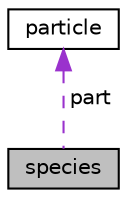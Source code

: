 digraph "species"
{
  edge [fontname="Helvetica",fontsize="10",labelfontname="Helvetica",labelfontsize="10"];
  node [fontname="Helvetica",fontsize="10",shape=record];
  Node1 [label="species",height=0.2,width=0.4,color="black", fillcolor="grey75", style="filled", fontcolor="black"];
  Node2 -> Node1 [dir="back",color="darkorchid3",fontsize="10",style="dashed",label=" part" ,fontname="Helvetica"];
  Node2 [label="particle",height=0.2,width=0.4,color="black", fillcolor="white", style="filled",URL="$structparticle.html"];
}
